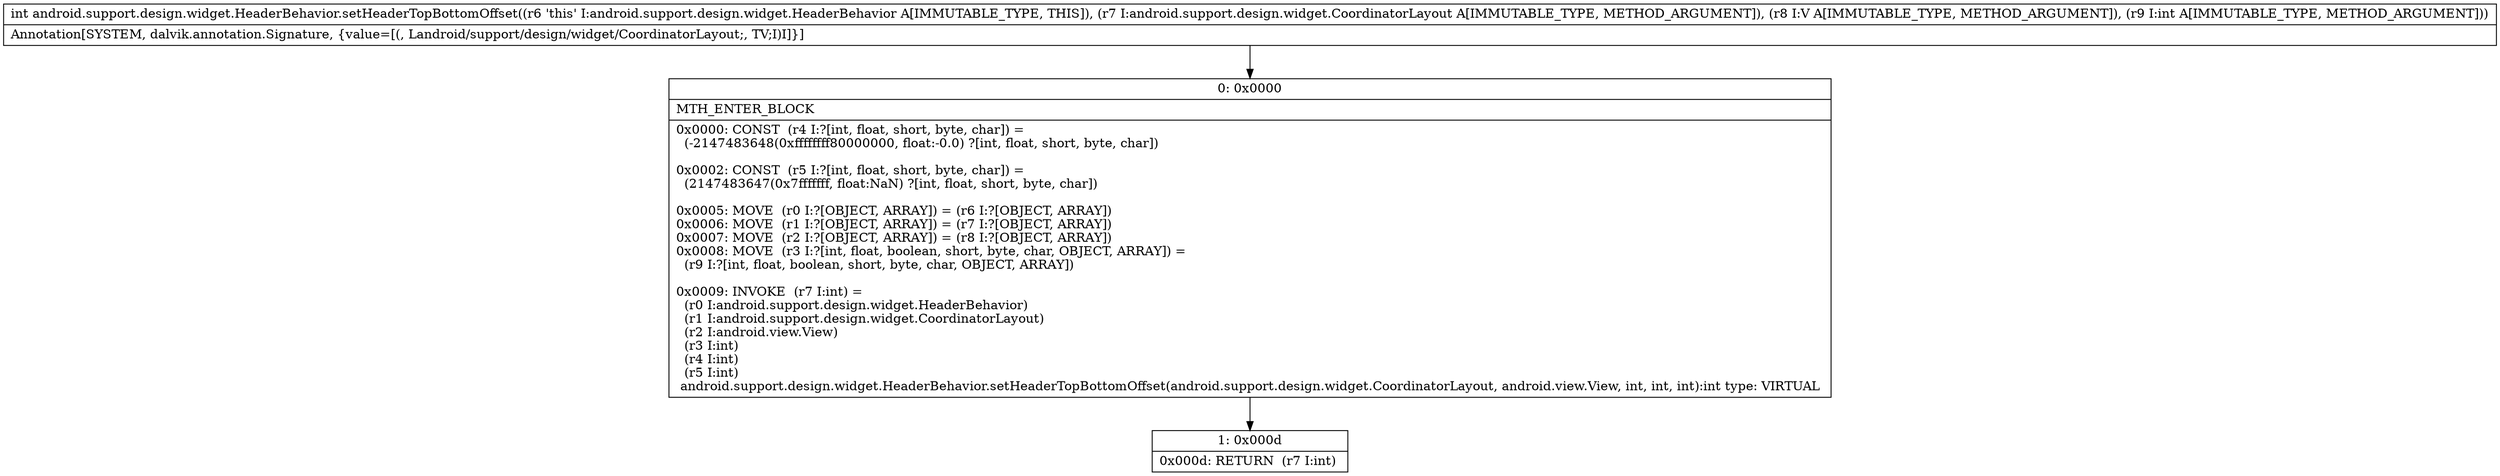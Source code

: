 digraph "CFG forandroid.support.design.widget.HeaderBehavior.setHeaderTopBottomOffset(Landroid\/support\/design\/widget\/CoordinatorLayout;Landroid\/view\/View;I)I" {
Node_0 [shape=record,label="{0\:\ 0x0000|MTH_ENTER_BLOCK\l|0x0000: CONST  (r4 I:?[int, float, short, byte, char]) = \l  (\-2147483648(0xffffffff80000000, float:\-0.0) ?[int, float, short, byte, char])\l \l0x0002: CONST  (r5 I:?[int, float, short, byte, char]) = \l  (2147483647(0x7fffffff, float:NaN) ?[int, float, short, byte, char])\l \l0x0005: MOVE  (r0 I:?[OBJECT, ARRAY]) = (r6 I:?[OBJECT, ARRAY]) \l0x0006: MOVE  (r1 I:?[OBJECT, ARRAY]) = (r7 I:?[OBJECT, ARRAY]) \l0x0007: MOVE  (r2 I:?[OBJECT, ARRAY]) = (r8 I:?[OBJECT, ARRAY]) \l0x0008: MOVE  (r3 I:?[int, float, boolean, short, byte, char, OBJECT, ARRAY]) = \l  (r9 I:?[int, float, boolean, short, byte, char, OBJECT, ARRAY])\l \l0x0009: INVOKE  (r7 I:int) = \l  (r0 I:android.support.design.widget.HeaderBehavior)\l  (r1 I:android.support.design.widget.CoordinatorLayout)\l  (r2 I:android.view.View)\l  (r3 I:int)\l  (r4 I:int)\l  (r5 I:int)\l android.support.design.widget.HeaderBehavior.setHeaderTopBottomOffset(android.support.design.widget.CoordinatorLayout, android.view.View, int, int, int):int type: VIRTUAL \l}"];
Node_1 [shape=record,label="{1\:\ 0x000d|0x000d: RETURN  (r7 I:int) \l}"];
MethodNode[shape=record,label="{int android.support.design.widget.HeaderBehavior.setHeaderTopBottomOffset((r6 'this' I:android.support.design.widget.HeaderBehavior A[IMMUTABLE_TYPE, THIS]), (r7 I:android.support.design.widget.CoordinatorLayout A[IMMUTABLE_TYPE, METHOD_ARGUMENT]), (r8 I:V A[IMMUTABLE_TYPE, METHOD_ARGUMENT]), (r9 I:int A[IMMUTABLE_TYPE, METHOD_ARGUMENT]))  | Annotation[SYSTEM, dalvik.annotation.Signature, \{value=[(, Landroid\/support\/design\/widget\/CoordinatorLayout;, TV;I)I]\}]\l}"];
MethodNode -> Node_0;
Node_0 -> Node_1;
}

